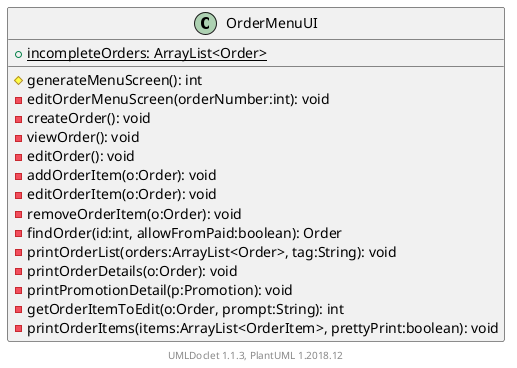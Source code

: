 @startuml

    class OrderMenuUI [[../sg/edu/ntu/scse/cz2002/ui/OrderMenuUI.html]] {
        {static} +incompleteOrders: ArrayList<Order>
        #generateMenuScreen(): int
        -editOrderMenuScreen(orderNumber:int): void
        -createOrder(): void
        -viewOrder(): void
        -editOrder(): void
        -addOrderItem(o:Order): void
        -editOrderItem(o:Order): void
        -removeOrderItem(o:Order): void
        -findOrder(id:int, allowFromPaid:boolean): Order
        -printOrderList(orders:ArrayList<Order>, tag:String): void
        -printOrderDetails(o:Order): void
        -printPromotionDetail(p:Promotion): void
        -getOrderItemToEdit(o:Order, prompt:String): int
        -printOrderItems(items:ArrayList<OrderItem>, prettyPrint:boolean): void
    }


    center footer UMLDoclet 1.1.3, PlantUML 1.2018.12
@enduml
